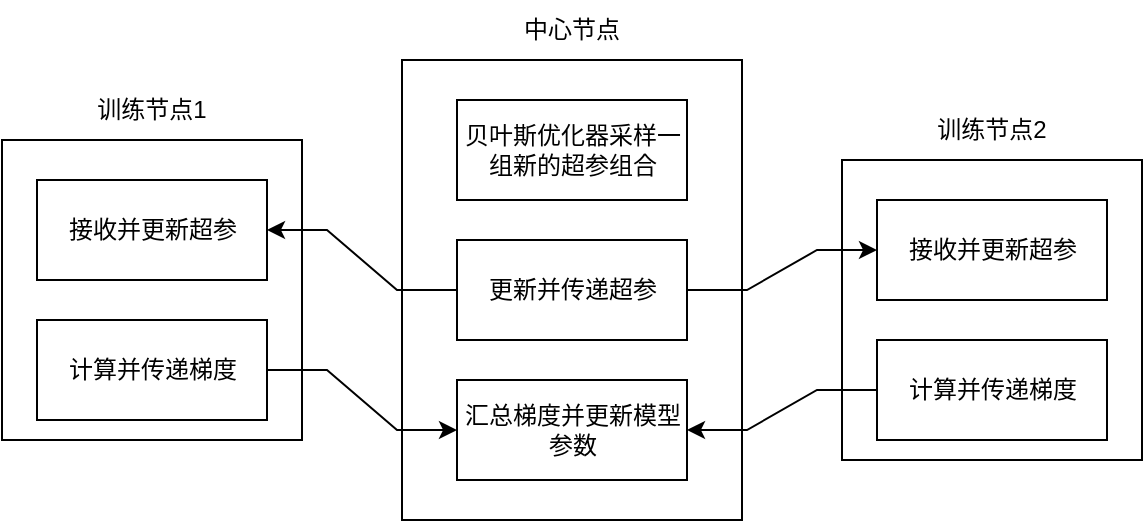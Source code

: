 <mxfile version="15.6.0" type="github">
  <diagram id="mahQ6pcZ9SMk6EfNW3NE" name="Page-1">
    <mxGraphModel dx="1038" dy="544" grid="1" gridSize="10" guides="1" tooltips="1" connect="1" arrows="1" fold="1" page="1" pageScale="1" pageWidth="827" pageHeight="1169" math="0" shadow="0">
      <root>
        <mxCell id="0" />
        <mxCell id="1" parent="0" />
        <mxCell id="jXhcGp385CI3mC7pR6x2-11" value="" style="rounded=0;whiteSpace=wrap;html=1;" vertex="1" parent="1">
          <mxGeometry x="320" y="240" width="170" height="230" as="geometry" />
        </mxCell>
        <mxCell id="jXhcGp385CI3mC7pR6x2-31" value="" style="rounded=0;whiteSpace=wrap;html=1;" vertex="1" parent="1">
          <mxGeometry x="540" y="290" width="150" height="150" as="geometry" />
        </mxCell>
        <mxCell id="jXhcGp385CI3mC7pR6x2-23" value="" style="rounded=0;whiteSpace=wrap;html=1;" vertex="1" parent="1">
          <mxGeometry x="120" y="280" width="150" height="150" as="geometry" />
        </mxCell>
        <mxCell id="jXhcGp385CI3mC7pR6x2-13" value="贝叶斯优化器采样一组新的超参组合" style="rounded=0;whiteSpace=wrap;html=1;" vertex="1" parent="1">
          <mxGeometry x="347.5" y="260" width="115" height="50" as="geometry" />
        </mxCell>
        <mxCell id="jXhcGp385CI3mC7pR6x2-34" style="edgeStyle=entityRelationEdgeStyle;rounded=0;orthogonalLoop=1;jettySize=auto;html=1;exitX=0;exitY=0.5;exitDx=0;exitDy=0;entryX=1;entryY=0.5;entryDx=0;entryDy=0;" edge="1" parent="1" source="jXhcGp385CI3mC7pR6x2-19" target="jXhcGp385CI3mC7pR6x2-28">
          <mxGeometry relative="1" as="geometry" />
        </mxCell>
        <mxCell id="jXhcGp385CI3mC7pR6x2-35" style="edgeStyle=entityRelationEdgeStyle;rounded=0;orthogonalLoop=1;jettySize=auto;html=1;exitX=1;exitY=0.5;exitDx=0;exitDy=0;entryX=0;entryY=0.5;entryDx=0;entryDy=0;" edge="1" parent="1" source="jXhcGp385CI3mC7pR6x2-19" target="jXhcGp385CI3mC7pR6x2-32">
          <mxGeometry relative="1" as="geometry" />
        </mxCell>
        <mxCell id="jXhcGp385CI3mC7pR6x2-19" value="更新并传递超参" style="rounded=0;whiteSpace=wrap;html=1;" vertex="1" parent="1">
          <mxGeometry x="347.5" y="330" width="115" height="50" as="geometry" />
        </mxCell>
        <mxCell id="jXhcGp385CI3mC7pR6x2-20" value="汇总梯度并更新模型参数" style="rounded=0;whiteSpace=wrap;html=1;" vertex="1" parent="1">
          <mxGeometry x="347.5" y="400" width="115" height="50" as="geometry" />
        </mxCell>
        <mxCell id="jXhcGp385CI3mC7pR6x2-28" value="接收并更新超参" style="rounded=0;whiteSpace=wrap;html=1;" vertex="1" parent="1">
          <mxGeometry x="137.5" y="300" width="115" height="50" as="geometry" />
        </mxCell>
        <mxCell id="jXhcGp385CI3mC7pR6x2-36" style="edgeStyle=entityRelationEdgeStyle;rounded=0;orthogonalLoop=1;jettySize=auto;html=1;exitX=1;exitY=0.5;exitDx=0;exitDy=0;entryX=0;entryY=0.5;entryDx=0;entryDy=0;" edge="1" parent="1" source="jXhcGp385CI3mC7pR6x2-29" target="jXhcGp385CI3mC7pR6x2-20">
          <mxGeometry relative="1" as="geometry" />
        </mxCell>
        <mxCell id="jXhcGp385CI3mC7pR6x2-29" value="计算并传递梯度" style="rounded=0;whiteSpace=wrap;html=1;" vertex="1" parent="1">
          <mxGeometry x="137.5" y="370" width="115" height="50" as="geometry" />
        </mxCell>
        <mxCell id="jXhcGp385CI3mC7pR6x2-32" value="接收并更新超参" style="rounded=0;whiteSpace=wrap;html=1;" vertex="1" parent="1">
          <mxGeometry x="557.5" y="310" width="115" height="50" as="geometry" />
        </mxCell>
        <mxCell id="jXhcGp385CI3mC7pR6x2-37" style="edgeStyle=entityRelationEdgeStyle;rounded=0;orthogonalLoop=1;jettySize=auto;html=1;exitX=0;exitY=0.5;exitDx=0;exitDy=0;entryX=1;entryY=0.5;entryDx=0;entryDy=0;" edge="1" parent="1" source="jXhcGp385CI3mC7pR6x2-33" target="jXhcGp385CI3mC7pR6x2-20">
          <mxGeometry relative="1" as="geometry" />
        </mxCell>
        <mxCell id="jXhcGp385CI3mC7pR6x2-33" value="计算并传递梯度" style="rounded=0;whiteSpace=wrap;html=1;" vertex="1" parent="1">
          <mxGeometry x="557.5" y="380" width="115" height="50" as="geometry" />
        </mxCell>
        <mxCell id="jXhcGp385CI3mC7pR6x2-38" value="训练节点1" style="text;html=1;strokeColor=none;fillColor=none;align=center;verticalAlign=middle;whiteSpace=wrap;rounded=0;" vertex="1" parent="1">
          <mxGeometry x="165" y="250" width="60" height="30" as="geometry" />
        </mxCell>
        <mxCell id="jXhcGp385CI3mC7pR6x2-39" value="中心节点" style="text;html=1;strokeColor=none;fillColor=none;align=center;verticalAlign=middle;whiteSpace=wrap;rounded=0;" vertex="1" parent="1">
          <mxGeometry x="375" y="210" width="60" height="30" as="geometry" />
        </mxCell>
        <mxCell id="jXhcGp385CI3mC7pR6x2-40" value="训练节点2" style="text;html=1;strokeColor=none;fillColor=none;align=center;verticalAlign=middle;whiteSpace=wrap;rounded=0;" vertex="1" parent="1">
          <mxGeometry x="585" y="260" width="60" height="30" as="geometry" />
        </mxCell>
      </root>
    </mxGraphModel>
  </diagram>
</mxfile>
